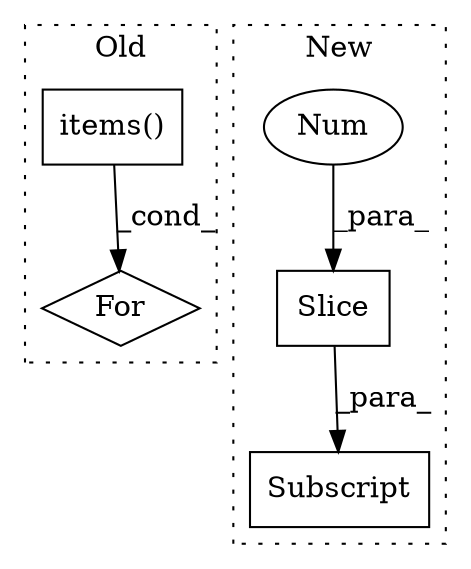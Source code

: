 digraph G {
subgraph cluster0 {
1 [label="items()" a="75" s="4077" l="39" shape="box"];
5 [label="For" a="107" s="4026,4117" l="4,18" shape="diamond"];
label = "Old";
style="dotted";
}
subgraph cluster1 {
2 [label="Slice" a="80" s="3285" l="3" shape="box"];
3 [label="Num" a="76" s="3286" l="2" shape="ellipse"];
4 [label="Subscript" a="63" s="3283,0" l="6,0" shape="box"];
label = "New";
style="dotted";
}
1 -> 5 [label="_cond_"];
2 -> 4 [label="_para_"];
3 -> 2 [label="_para_"];
}